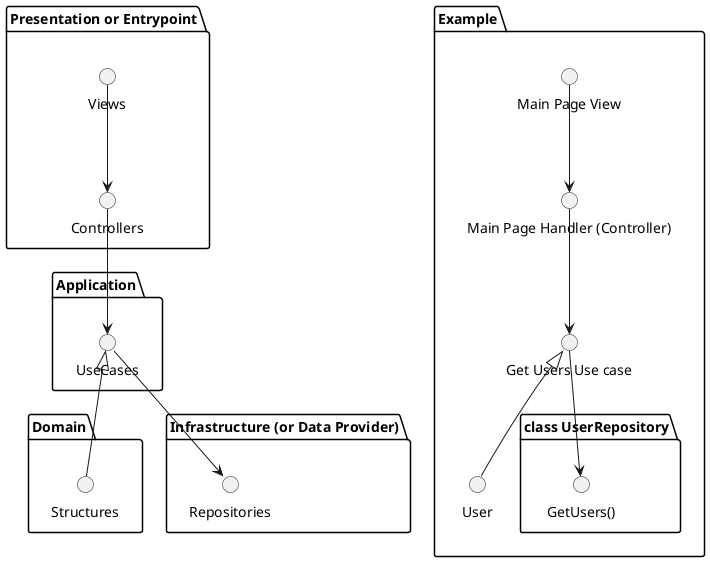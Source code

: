 @startuml

package Domain {
    () Structures 
}

package Application {
    () UseCases
}

package "Infrastructure (or Data Provider)" {
    () Repositories
}

package "Presentation or Entrypoint" {
    () Controllers
    () Views
}

Views --> Controllers
Controllers --> UseCases
UseCases --> Repositories
UseCases <|-- Structures


package Example {
    () "Main Page View"
    () "Main Page Handler (Controller)"
    () "Get Users Use case"
    () "class UserRepository.GetUsers()"
    () "User"
    "Main Page View" --> "Main Page Handler (Controller)"
    "Main Page Handler (Controller)" --> "Get Users Use case"
    "Get Users Use case" --> "class UserRepository.GetUsers()"
    "Get Users Use case" <|-- "User"
}


@enduml
